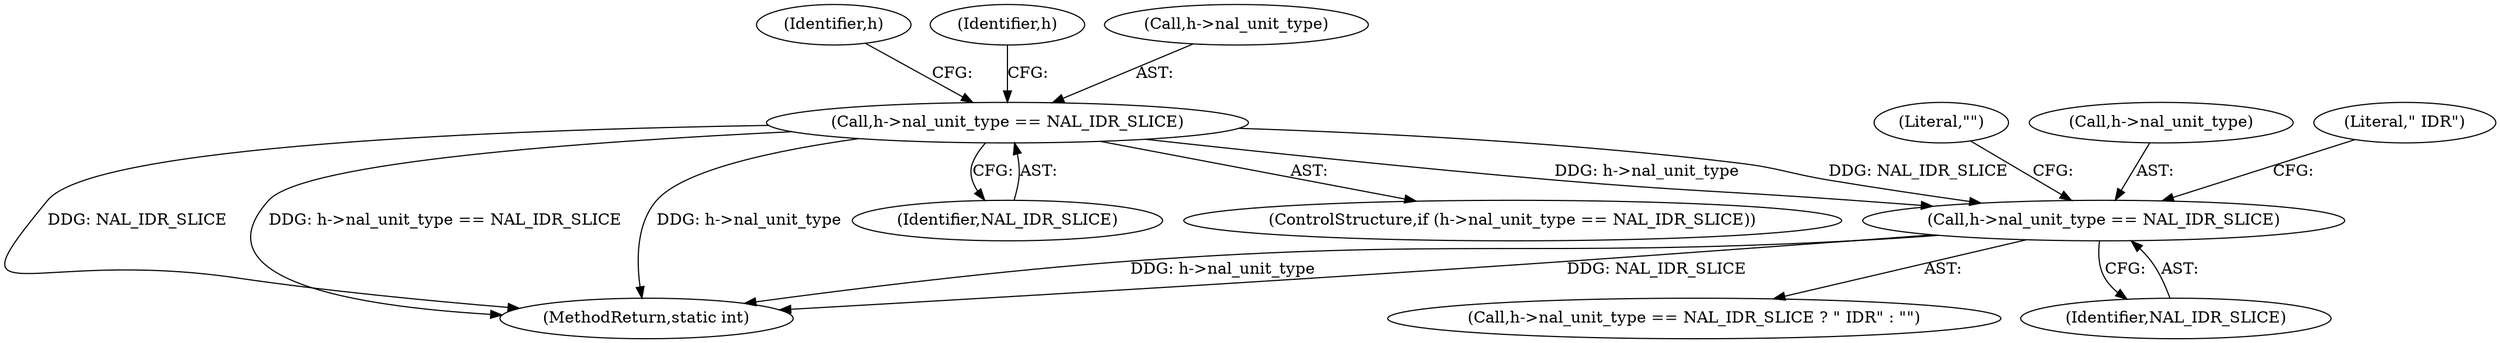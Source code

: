 digraph "0_FFmpeg_29ffeef5e73b8f41ff3a3f2242d356759c66f91f@pointer" {
"1003341" [label="(Call,h->nal_unit_type == NAL_IDR_SLICE)"];
"1002108" [label="(Call,h->nal_unit_type == NAL_IDR_SLICE)"];
"1002107" [label="(ControlStructure,if (h->nal_unit_type == NAL_IDR_SLICE))"];
"1002116" [label="(Identifier,h)"];
"1002122" [label="(Identifier,h)"];
"1003340" [label="(Call,h->nal_unit_type == NAL_IDR_SLICE ? \" IDR\" : \"\")"];
"1003347" [label="(Literal,\"\")"];
"1003426" [label="(MethodReturn,static int)"];
"1002108" [label="(Call,h->nal_unit_type == NAL_IDR_SLICE)"];
"1002112" [label="(Identifier,NAL_IDR_SLICE)"];
"1003342" [label="(Call,h->nal_unit_type)"];
"1002109" [label="(Call,h->nal_unit_type)"];
"1003341" [label="(Call,h->nal_unit_type == NAL_IDR_SLICE)"];
"1003345" [label="(Identifier,NAL_IDR_SLICE)"];
"1003346" [label="(Literal,\" IDR\")"];
"1003341" -> "1003340"  [label="AST: "];
"1003341" -> "1003345"  [label="CFG: "];
"1003342" -> "1003341"  [label="AST: "];
"1003345" -> "1003341"  [label="AST: "];
"1003346" -> "1003341"  [label="CFG: "];
"1003347" -> "1003341"  [label="CFG: "];
"1003341" -> "1003426"  [label="DDG: h->nal_unit_type"];
"1003341" -> "1003426"  [label="DDG: NAL_IDR_SLICE"];
"1002108" -> "1003341"  [label="DDG: h->nal_unit_type"];
"1002108" -> "1003341"  [label="DDG: NAL_IDR_SLICE"];
"1002108" -> "1002107"  [label="AST: "];
"1002108" -> "1002112"  [label="CFG: "];
"1002109" -> "1002108"  [label="AST: "];
"1002112" -> "1002108"  [label="AST: "];
"1002116" -> "1002108"  [label="CFG: "];
"1002122" -> "1002108"  [label="CFG: "];
"1002108" -> "1003426"  [label="DDG: NAL_IDR_SLICE"];
"1002108" -> "1003426"  [label="DDG: h->nal_unit_type == NAL_IDR_SLICE"];
"1002108" -> "1003426"  [label="DDG: h->nal_unit_type"];
}
